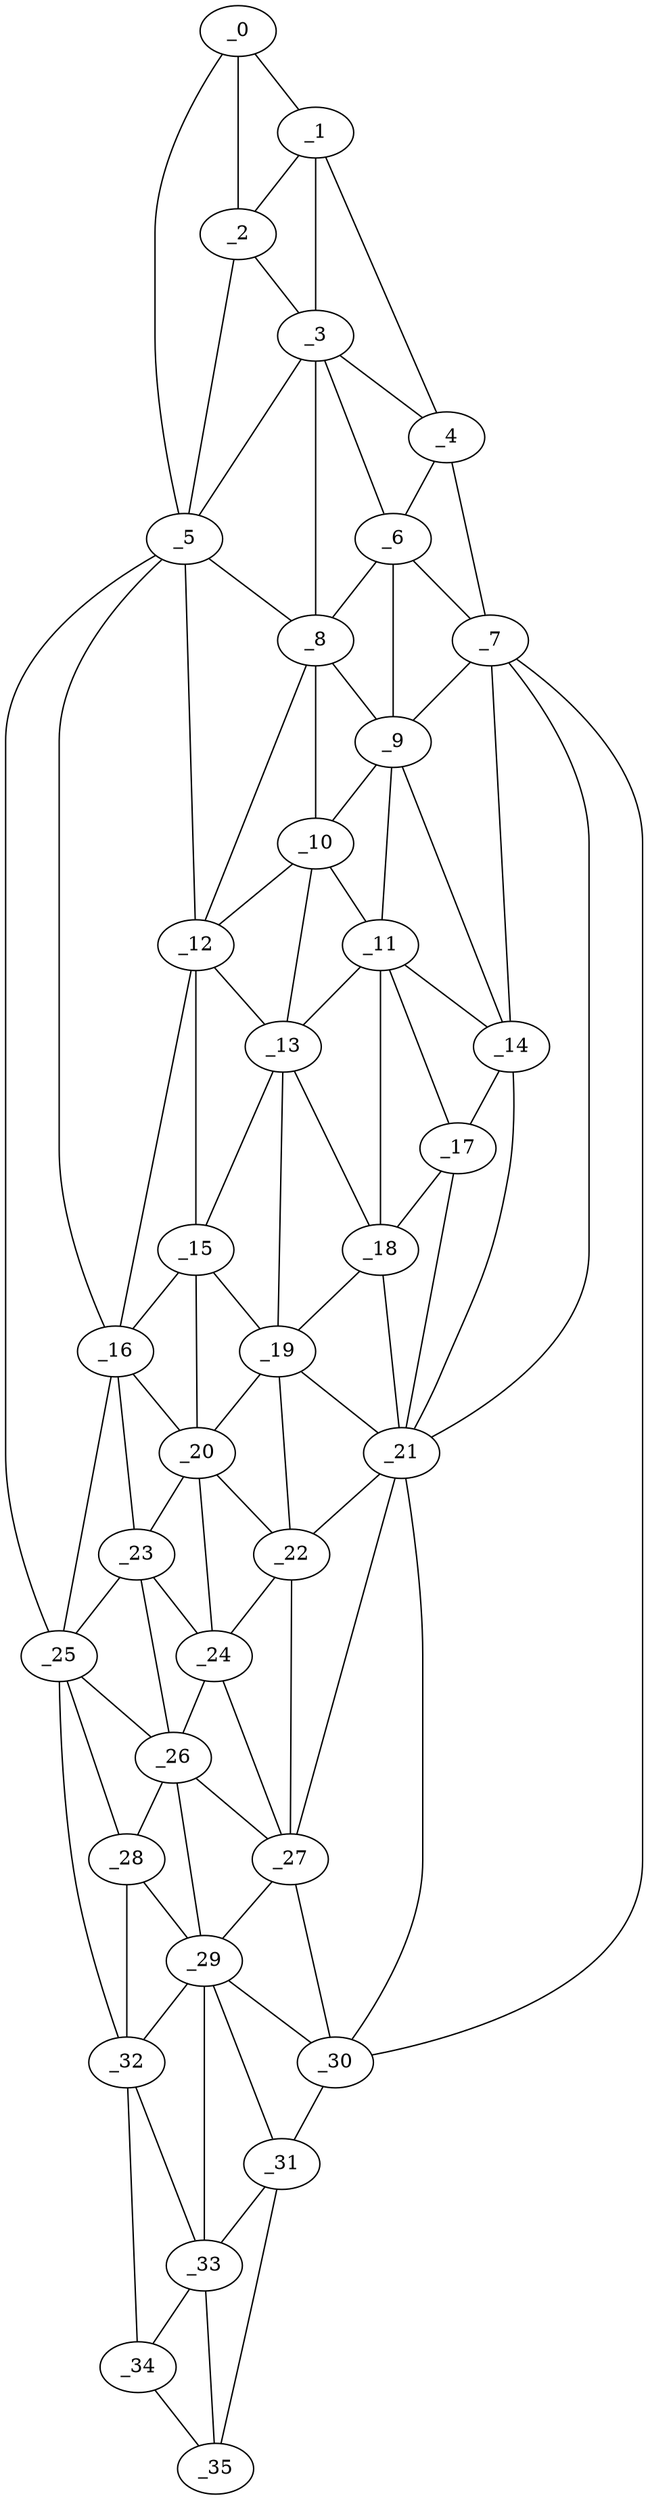 graph "obj6__345.gxl" {
	_0	 [x=6,
		y=60];
	_1	 [x=12,
		y=69];
	_0 -- _1	 [valence=1];
	_2	 [x=15,
		y=57];
	_0 -- _2	 [valence=2];
	_5	 [x=25,
		y=52];
	_0 -- _5	 [valence=1];
	_1 -- _2	 [valence=2];
	_3	 [x=16,
		y=68];
	_1 -- _3	 [valence=2];
	_4	 [x=22,
		y=83];
	_1 -- _4	 [valence=1];
	_2 -- _3	 [valence=2];
	_2 -- _5	 [valence=2];
	_3 -- _4	 [valence=2];
	_3 -- _5	 [valence=2];
	_6	 [x=29,
		y=76];
	_3 -- _6	 [valence=2];
	_8	 [x=35,
		y=58];
	_3 -- _8	 [valence=2];
	_4 -- _6	 [valence=1];
	_7	 [x=32,
		y=88];
	_4 -- _7	 [valence=1];
	_5 -- _8	 [valence=2];
	_12	 [x=43,
		y=54];
	_5 -- _12	 [valence=2];
	_16	 [x=53,
		y=49];
	_5 -- _16	 [valence=2];
	_25	 [x=86,
		y=42];
	_5 -- _25	 [valence=1];
	_6 -- _7	 [valence=1];
	_6 -- _8	 [valence=2];
	_9	 [x=36,
		y=74];
	_6 -- _9	 [valence=1];
	_7 -- _9	 [valence=2];
	_14	 [x=48,
		y=81];
	_7 -- _14	 [valence=2];
	_21	 [x=65,
		y=80];
	_7 -- _21	 [valence=2];
	_30	 [x=100,
		y=80];
	_7 -- _30	 [valence=1];
	_8 -- _9	 [valence=2];
	_10	 [x=41,
		y=62];
	_8 -- _10	 [valence=1];
	_8 -- _12	 [valence=1];
	_9 -- _10	 [valence=2];
	_11	 [x=42,
		y=72];
	_9 -- _11	 [valence=2];
	_9 -- _14	 [valence=1];
	_10 -- _11	 [valence=2];
	_10 -- _12	 [valence=2];
	_13	 [x=48,
		y=59];
	_10 -- _13	 [valence=2];
	_11 -- _13	 [valence=2];
	_11 -- _14	 [valence=2];
	_17	 [x=56,
		y=76];
	_11 -- _17	 [valence=2];
	_18	 [x=59,
		y=70];
	_11 -- _18	 [valence=2];
	_12 -- _13	 [valence=2];
	_15	 [x=52,
		y=53];
	_12 -- _15	 [valence=1];
	_12 -- _16	 [valence=2];
	_13 -- _15	 [valence=2];
	_13 -- _18	 [valence=2];
	_19	 [x=62,
		y=68];
	_13 -- _19	 [valence=2];
	_14 -- _17	 [valence=2];
	_14 -- _21	 [valence=2];
	_15 -- _16	 [valence=2];
	_15 -- _19	 [valence=1];
	_20	 [x=65,
		y=48];
	_15 -- _20	 [valence=1];
	_16 -- _20	 [valence=1];
	_23	 [x=77,
		y=45];
	_16 -- _23	 [valence=1];
	_16 -- _25	 [valence=2];
	_17 -- _18	 [valence=2];
	_17 -- _21	 [valence=2];
	_18 -- _19	 [valence=2];
	_18 -- _21	 [valence=1];
	_19 -- _20	 [valence=2];
	_19 -- _21	 [valence=2];
	_22	 [x=70,
		y=64];
	_19 -- _22	 [valence=1];
	_20 -- _22	 [valence=1];
	_20 -- _23	 [valence=2];
	_24	 [x=79,
		y=58];
	_20 -- _24	 [valence=1];
	_21 -- _22	 [valence=2];
	_27	 [x=90,
		y=76];
	_21 -- _27	 [valence=1];
	_21 -- _30	 [valence=2];
	_22 -- _24	 [valence=2];
	_22 -- _27	 [valence=1];
	_23 -- _24	 [valence=1];
	_23 -- _25	 [valence=1];
	_26	 [x=86,
		y=58];
	_23 -- _26	 [valence=2];
	_24 -- _26	 [valence=1];
	_24 -- _27	 [valence=2];
	_25 -- _26	 [valence=1];
	_28	 [x=92,
		y=52];
	_25 -- _28	 [valence=1];
	_32	 [x=113,
		y=48];
	_25 -- _32	 [valence=1];
	_26 -- _27	 [valence=2];
	_26 -- _28	 [valence=2];
	_29	 [x=96,
		y=68];
	_26 -- _29	 [valence=2];
	_27 -- _29	 [valence=2];
	_27 -- _30	 [valence=2];
	_28 -- _29	 [valence=1];
	_28 -- _32	 [valence=2];
	_29 -- _30	 [valence=2];
	_31	 [x=107,
		y=78];
	_29 -- _31	 [valence=2];
	_29 -- _32	 [valence=2];
	_33	 [x=116,
		y=70];
	_29 -- _33	 [valence=2];
	_30 -- _31	 [valence=1];
	_31 -- _33	 [valence=2];
	_35	 [x=125,
		y=65];
	_31 -- _35	 [valence=1];
	_32 -- _33	 [valence=1];
	_34	 [x=123,
		y=56];
	_32 -- _34	 [valence=1];
	_33 -- _34	 [valence=2];
	_33 -- _35	 [valence=2];
	_34 -- _35	 [valence=1];
}
